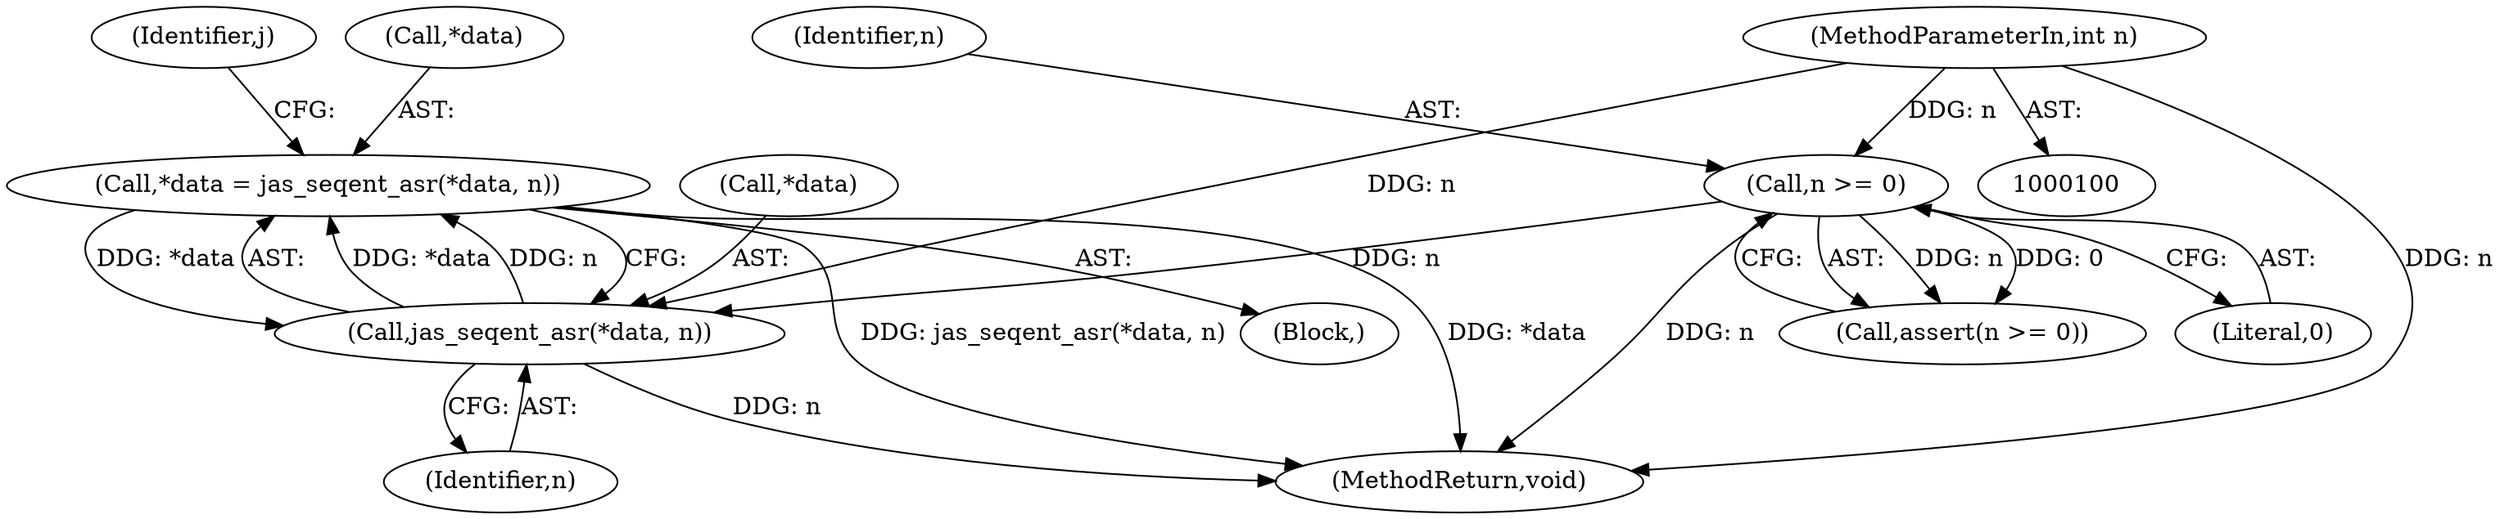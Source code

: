 digraph "0_jasper_d42b2388f7f8e0332c846675133acea151fc557a_16@pointer" {
"1000175" [label="(Call,*data = jas_seqent_asr(*data, n))"];
"1000178" [label="(Call,jas_seqent_asr(*data, n))"];
"1000175" [label="(Call,*data = jas_seqent_asr(*data, n))"];
"1000110" [label="(Call,n >= 0)"];
"1000102" [label="(MethodParameterIn,int n)"];
"1000176" [label="(Call,*data)"];
"1000174" [label="(Block,)"];
"1000179" [label="(Call,*data)"];
"1000110" [label="(Call,n >= 0)"];
"1000109" [label="(Call,assert(n >= 0))"];
"1000181" [label="(Identifier,n)"];
"1000102" [label="(MethodParameterIn,int n)"];
"1000111" [label="(Identifier,n)"];
"1000178" [label="(Call,jas_seqent_asr(*data, n))"];
"1000182" [label="(MethodReturn,void)"];
"1000171" [label="(Identifier,j)"];
"1000175" [label="(Call,*data = jas_seqent_asr(*data, n))"];
"1000112" [label="(Literal,0)"];
"1000175" -> "1000174"  [label="AST: "];
"1000175" -> "1000178"  [label="CFG: "];
"1000176" -> "1000175"  [label="AST: "];
"1000178" -> "1000175"  [label="AST: "];
"1000171" -> "1000175"  [label="CFG: "];
"1000175" -> "1000182"  [label="DDG: *data"];
"1000175" -> "1000182"  [label="DDG: jas_seqent_asr(*data, n)"];
"1000178" -> "1000175"  [label="DDG: *data"];
"1000178" -> "1000175"  [label="DDG: n"];
"1000175" -> "1000178"  [label="DDG: *data"];
"1000178" -> "1000181"  [label="CFG: "];
"1000179" -> "1000178"  [label="AST: "];
"1000181" -> "1000178"  [label="AST: "];
"1000178" -> "1000182"  [label="DDG: n"];
"1000110" -> "1000178"  [label="DDG: n"];
"1000102" -> "1000178"  [label="DDG: n"];
"1000110" -> "1000109"  [label="AST: "];
"1000110" -> "1000112"  [label="CFG: "];
"1000111" -> "1000110"  [label="AST: "];
"1000112" -> "1000110"  [label="AST: "];
"1000109" -> "1000110"  [label="CFG: "];
"1000110" -> "1000182"  [label="DDG: n"];
"1000110" -> "1000109"  [label="DDG: n"];
"1000110" -> "1000109"  [label="DDG: 0"];
"1000102" -> "1000110"  [label="DDG: n"];
"1000102" -> "1000100"  [label="AST: "];
"1000102" -> "1000182"  [label="DDG: n"];
}
